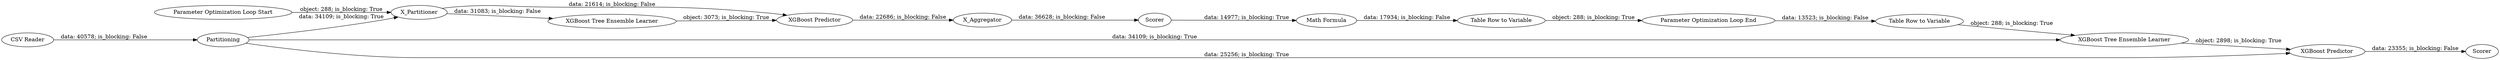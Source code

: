 digraph {
	"6651324737890836282_1678" [label="XGBoost Predictor"]
	"6651324737890836282_1690" [label=Scorer]
	"6651324737890836282_1702" [label="Math Formula"]
	"6651324737890836282_1673" [label="Parameter Optimization Loop Start"]
	"6651324737890836282_1671" [label="Parameter Optimization Loop End"]
	"6651324737890836282_1687" [label="Table Row to Variable"]
	"6651324737890836282_1677" [label=Scorer]
	"6651324737890836282_1689" [label="CSV Reader"]
	"6651324737890836282_1670" [label="Table Row to Variable"]
	"6651324737890836282_1676" [label="XGBoost Tree Ensemble Learner"]
	"6651324737890836282_1680" [label="XGBoost Tree Ensemble Learner"]
	"6651324737890836282_1683" [label=Partitioning]
	"6651324737890836282_1692" [label=X_Partitioner]
	"6651324737890836282_1667" [label="XGBoost Predictor"]
	"6651324737890836282_1691" [label=X_Aggregator]
	"6651324737890836282_1683" -> "6651324737890836282_1667" [label="data: 25256; is_blocking: True"]
	"6651324737890836282_1691" -> "6651324737890836282_1690" [label="data: 36628; is_blocking: False"]
	"6651324737890836282_1692" -> "6651324737890836282_1680" [label="data: 31083; is_blocking: False"]
	"6651324737890836282_1676" -> "6651324737890836282_1667" [label="object: 2898; is_blocking: True"]
	"6651324737890836282_1692" -> "6651324737890836282_1678" [label="data: 21614; is_blocking: False"]
	"6651324737890836282_1689" -> "6651324737890836282_1683" [label="data: 40578; is_blocking: False"]
	"6651324737890836282_1673" -> "6651324737890836282_1692" [label="object: 288; is_blocking: True"]
	"6651324737890836282_1670" -> "6651324737890836282_1676" [label="object: 288; is_blocking: True"]
	"6651324737890836282_1687" -> "6651324737890836282_1671" [label="object: 288; is_blocking: True"]
	"6651324737890836282_1680" -> "6651324737890836282_1678" [label="object: 3073; is_blocking: True"]
	"6651324737890836282_1671" -> "6651324737890836282_1670" [label="data: 13523; is_blocking: False"]
	"6651324737890836282_1678" -> "6651324737890836282_1691" [label="data: 22686; is_blocking: False"]
	"6651324737890836282_1667" -> "6651324737890836282_1677" [label="data: 23355; is_blocking: False"]
	"6651324737890836282_1683" -> "6651324737890836282_1692" [label="data: 34109; is_blocking: True"]
	"6651324737890836282_1683" -> "6651324737890836282_1676" [label="data: 34109; is_blocking: True"]
	"6651324737890836282_1702" -> "6651324737890836282_1687" [label="data: 17934; is_blocking: False"]
	"6651324737890836282_1690" -> "6651324737890836282_1702" [label="data: 14977; is_blocking: True"]
	rankdir=LR
}
